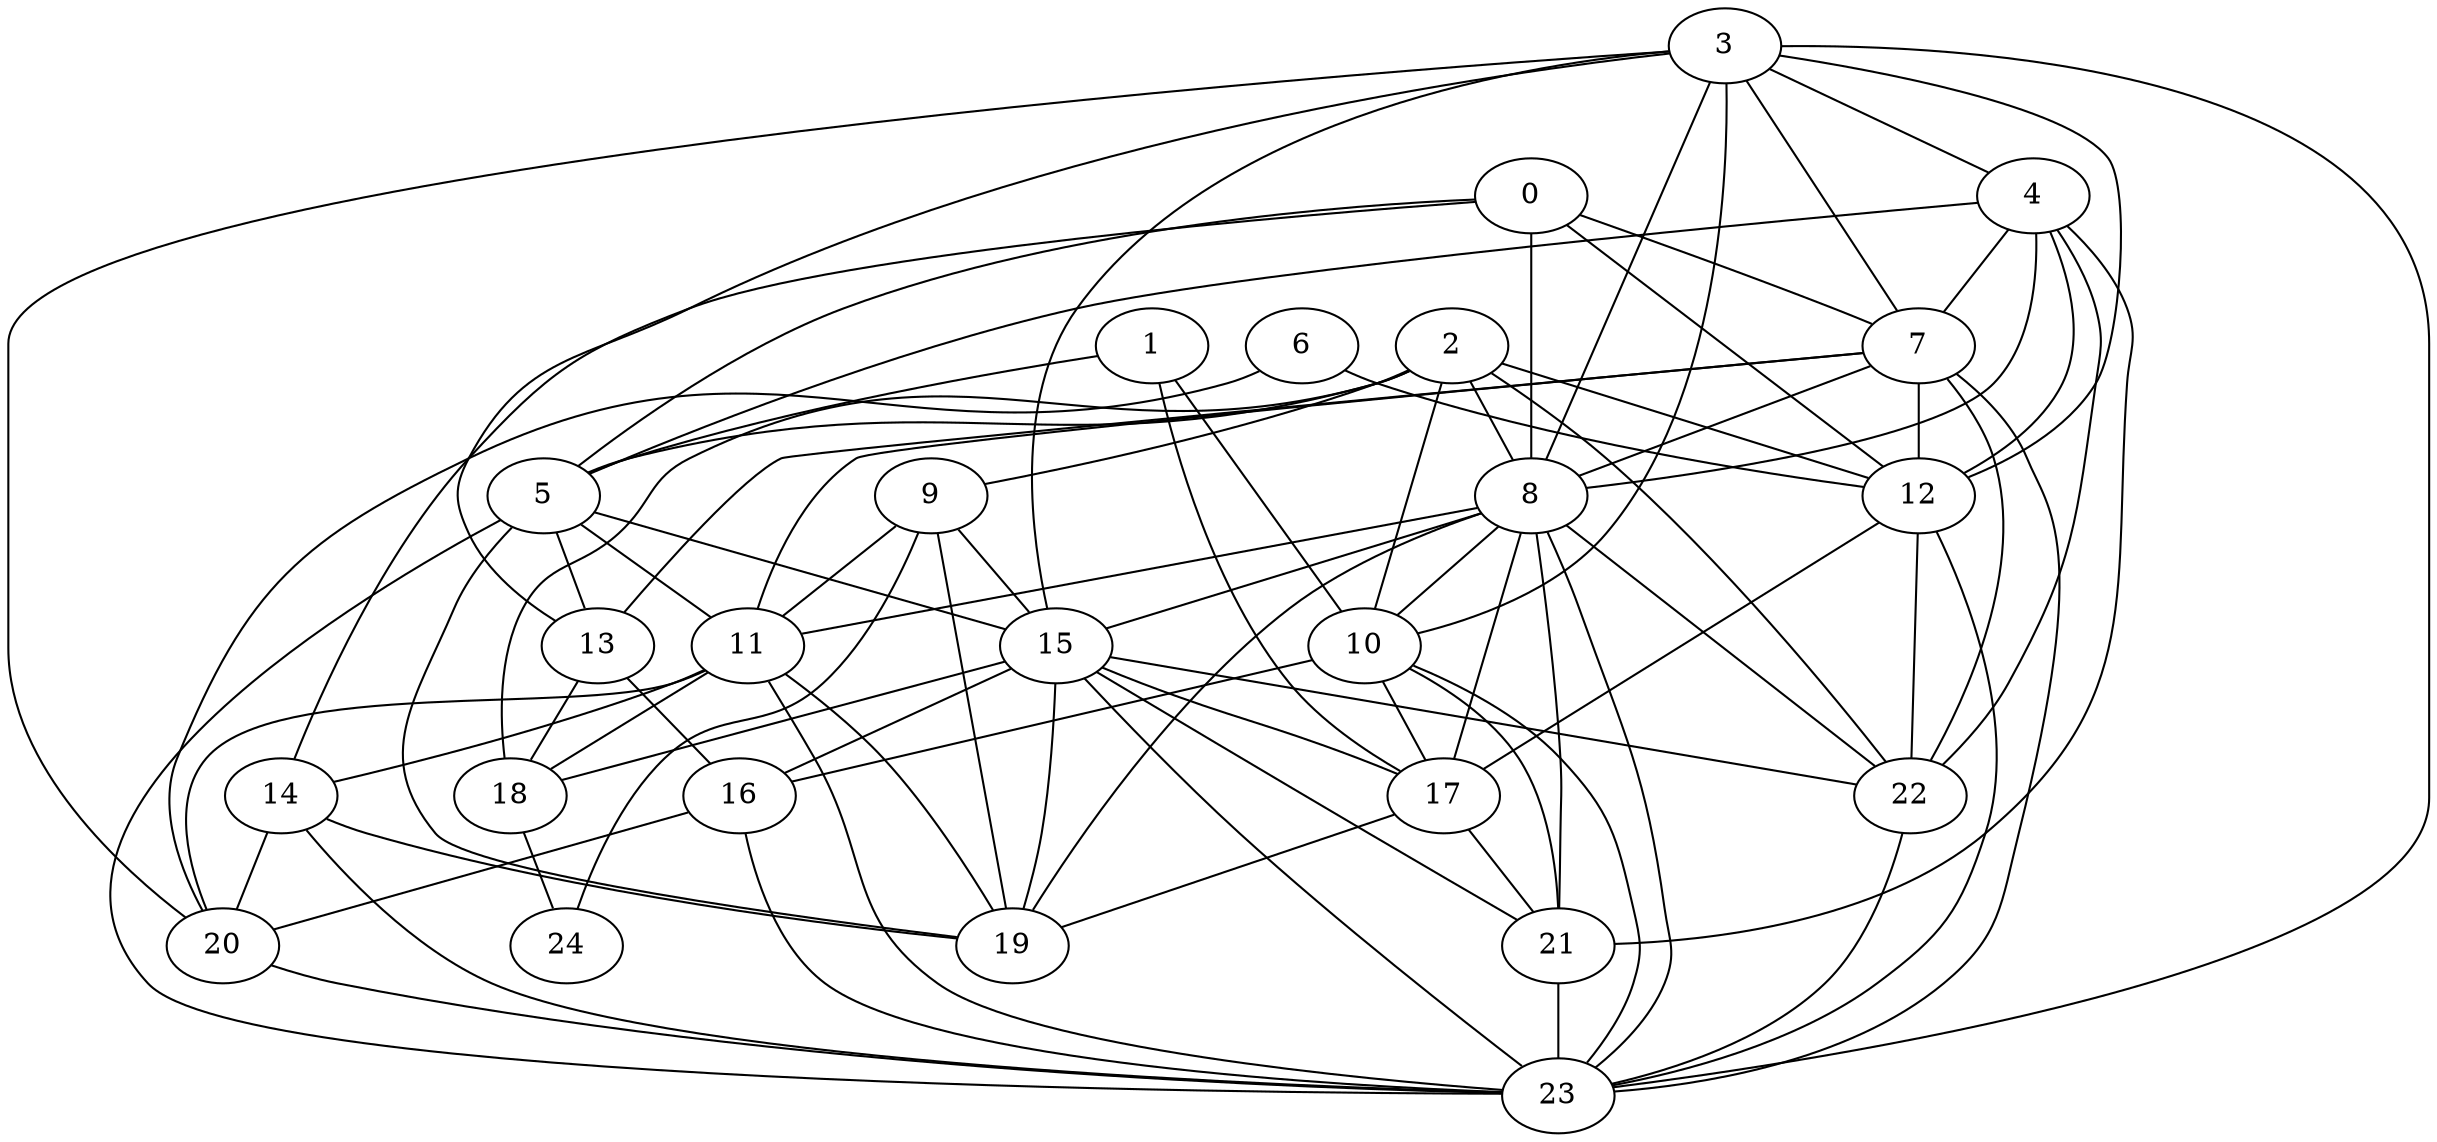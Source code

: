 strict graph "gnp_random_graph(25,0.25)" {
0;
1;
2;
3;
4;
5;
6;
7;
8;
9;
10;
11;
12;
13;
14;
15;
16;
17;
18;
19;
20;
21;
22;
23;
24;
0 -- 8  [is_available=True, prob="0.299002194683"];
0 -- 12  [is_available=True, prob="0.419807038882"];
0 -- 5  [is_available=True, prob="0.640831940376"];
0 -- 14  [is_available=True, prob="0.763898253744"];
0 -- 7  [is_available=True, prob="0.864654165115"];
1 -- 17  [is_available=True, prob="1.0"];
1 -- 10  [is_available=True, prob="0.246813814809"];
1 -- 5  [is_available=True, prob="0.985919118279"];
2 -- 5  [is_available=True, prob="0.907877812767"];
2 -- 8  [is_available=True, prob="0.352423269657"];
2 -- 9  [is_available=True, prob="1.0"];
2 -- 10  [is_available=True, prob="0.899934149721"];
2 -- 12  [is_available=True, prob="0.665828579708"];
2 -- 18  [is_available=True, prob="0.420462811558"];
2 -- 22  [is_available=True, prob="0.359672913534"];
3 -- 4  [is_available=True, prob="0.333097823779"];
3 -- 7  [is_available=True, prob="1.0"];
3 -- 8  [is_available=True, prob="0.238762606751"];
3 -- 10  [is_available=True, prob="0.918022849709"];
3 -- 12  [is_available=True, prob="0.335295152716"];
3 -- 13  [is_available=True, prob="0.889597416448"];
3 -- 15  [is_available=True, prob="1.0"];
3 -- 20  [is_available=True, prob="0.283259109402"];
3 -- 23  [is_available=True, prob="0.2526715496"];
4 -- 5  [is_available=True, prob="0.615555621356"];
4 -- 7  [is_available=True, prob="0.791280142532"];
4 -- 8  [is_available=True, prob="0.740432895425"];
4 -- 12  [is_available=True, prob="0.563153405468"];
4 -- 21  [is_available=True, prob="0.115760272679"];
4 -- 22  [is_available=True, prob="0.961807300389"];
5 -- 11  [is_available=True, prob="1.0"];
5 -- 13  [is_available=True, prob="0.428957490982"];
5 -- 15  [is_available=True, prob="0.935086889277"];
5 -- 19  [is_available=True, prob="0.011027450019"];
5 -- 23  [is_available=True, prob="0.295828141284"];
6 -- 20  [is_available=True, prob="0.0756433110304"];
6 -- 12  [is_available=True, prob="0.71083336635"];
7 -- 8  [is_available=True, prob="0.970267820808"];
7 -- 11  [is_available=True, prob="0.992805655566"];
7 -- 12  [is_available=True, prob="0.24366723974"];
7 -- 13  [is_available=True, prob="0.673076302321"];
7 -- 22  [is_available=True, prob="0.856768924051"];
7 -- 23  [is_available=True, prob="0.282940529957"];
8 -- 10  [is_available=True, prob="0.044443524782"];
8 -- 11  [is_available=True, prob="0.917198360872"];
8 -- 15  [is_available=True, prob="0.73432674893"];
8 -- 17  [is_available=True, prob="0.0580287191278"];
8 -- 19  [is_available=True, prob="0.191178425148"];
8 -- 21  [is_available=True, prob="0.774860836757"];
8 -- 22  [is_available=True, prob="0.587459999918"];
8 -- 23  [is_available=True, prob="0.42072203329"];
9 -- 19  [is_available=True, prob="0.84833743995"];
9 -- 24  [is_available=True, prob="1.0"];
9 -- 11  [is_available=True, prob="0.627528785206"];
9 -- 15  [is_available=True, prob="1.0"];
10 -- 16  [is_available=True, prob="0.681402958665"];
10 -- 17  [is_available=True, prob="0.888259465312"];
10 -- 21  [is_available=True, prob="0.216232004554"];
10 -- 23  [is_available=True, prob="1.0"];
11 -- 14  [is_available=True, prob="0.303514491488"];
11 -- 18  [is_available=True, prob="0.754578653063"];
11 -- 19  [is_available=True, prob="0.966791494117"];
11 -- 20  [is_available=True, prob="0.79693254234"];
11 -- 23  [is_available=True, prob="0.915356873249"];
12 -- 17  [is_available=True, prob="0.772320426301"];
12 -- 22  [is_available=True, prob="0.344434226566"];
12 -- 23  [is_available=True, prob="0.0976157150538"];
13 -- 16  [is_available=True, prob="0.711328394304"];
13 -- 18  [is_available=True, prob="0.669418641502"];
14 -- 19  [is_available=True, prob="1.0"];
14 -- 20  [is_available=True, prob="0.945074073858"];
14 -- 23  [is_available=True, prob="1.0"];
15 -- 16  [is_available=True, prob="0.252892806995"];
15 -- 17  [is_available=True, prob="1.0"];
15 -- 18  [is_available=True, prob="0.729570399139"];
15 -- 19  [is_available=True, prob="0.0748019477638"];
15 -- 21  [is_available=True, prob="0.398148218402"];
15 -- 22  [is_available=True, prob="1.0"];
15 -- 23  [is_available=True, prob="0.730246907922"];
16 -- 23  [is_available=True, prob="1.0"];
16 -- 20  [is_available=True, prob="0.86313737591"];
17 -- 19  [is_available=True, prob="0.336427809361"];
17 -- 21  [is_available=True, prob="0.951808855631"];
18 -- 24  [is_available=True, prob="0.520525847238"];
20 -- 23  [is_available=True, prob="1.0"];
21 -- 23  [is_available=True, prob="0.554568729282"];
22 -- 23  [is_available=True, prob="0.28233951371"];
}
